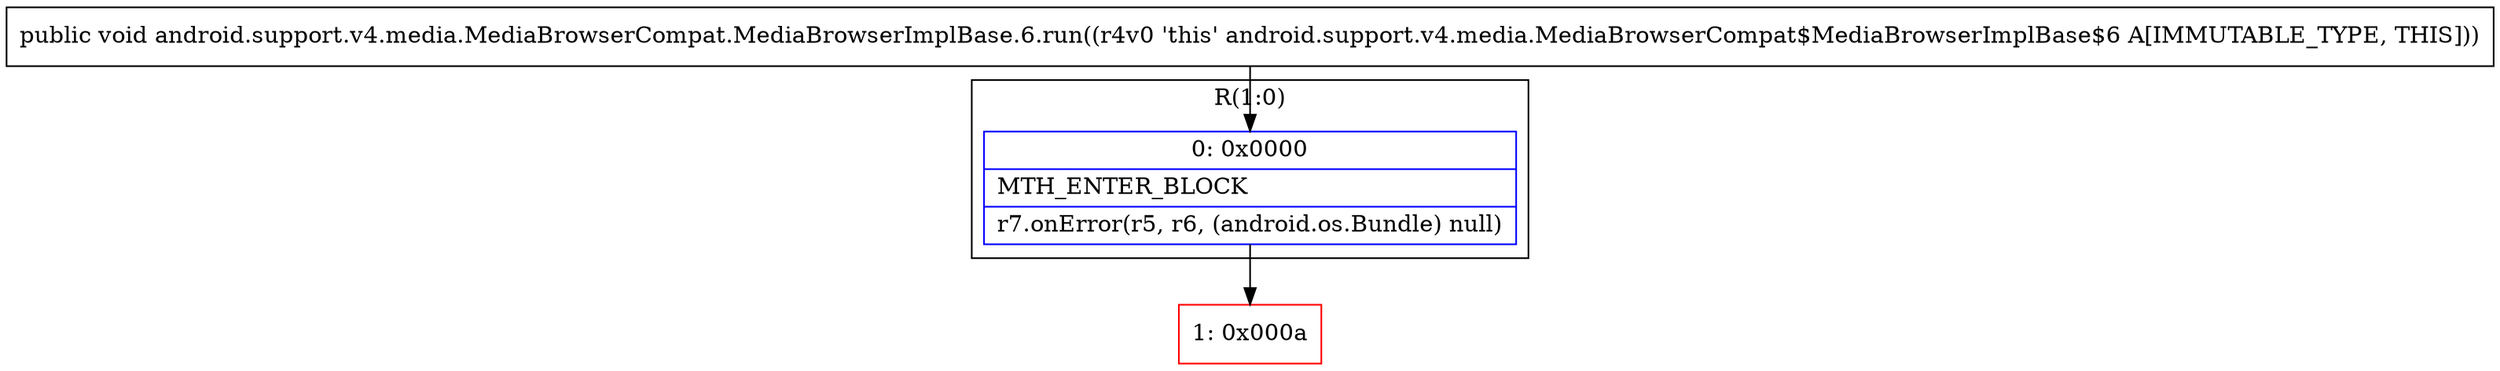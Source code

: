 digraph "CFG forandroid.support.v4.media.MediaBrowserCompat.MediaBrowserImplBase.6.run()V" {
subgraph cluster_Region_1701377116 {
label = "R(1:0)";
node [shape=record,color=blue];
Node_0 [shape=record,label="{0\:\ 0x0000|MTH_ENTER_BLOCK\l|r7.onError(r5, r6, (android.os.Bundle) null)\l}"];
}
Node_1 [shape=record,color=red,label="{1\:\ 0x000a}"];
MethodNode[shape=record,label="{public void android.support.v4.media.MediaBrowserCompat.MediaBrowserImplBase.6.run((r4v0 'this' android.support.v4.media.MediaBrowserCompat$MediaBrowserImplBase$6 A[IMMUTABLE_TYPE, THIS])) }"];
MethodNode -> Node_0;
Node_0 -> Node_1;
}

